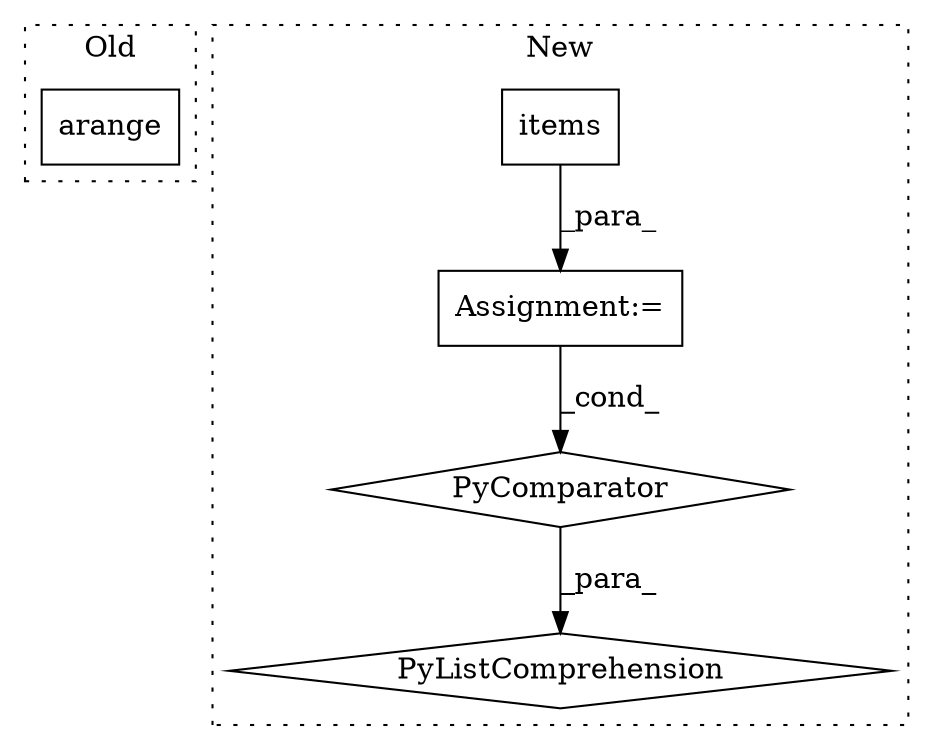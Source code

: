 digraph G {
subgraph cluster0 {
1 [label="arange" a="32" s="993,1013" l="7,1" shape="box"];
label = "Old";
style="dotted";
}
subgraph cluster1 {
2 [label="items" a="32" s="2252" l="7" shape="box"];
3 [label="PyComparator" a="113" s="2219" l="52" shape="diamond"];
4 [label="Assignment:=" a="7" s="2219" l="52" shape="box"];
5 [label="PyListComprehension" a="109" s="1996" l="441" shape="diamond"];
label = "New";
style="dotted";
}
2 -> 4 [label="_para_"];
3 -> 5 [label="_para_"];
4 -> 3 [label="_cond_"];
}